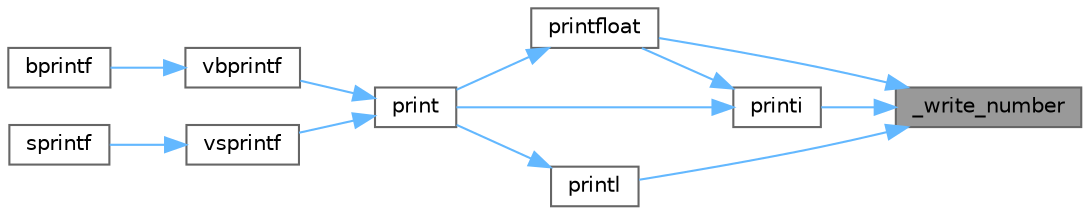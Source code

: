digraph "_write_number"
{
 // INTERACTIVE_SVG=YES
 // LATEX_PDF_SIZE
  bgcolor="transparent";
  edge [fontname=Helvetica,fontsize=10,labelfontname=Helvetica,labelfontsize=10];
  node [fontname=Helvetica,fontsize=10,shape=box,height=0.2,width=0.4];
  rankdir="RL";
  Node1 [id="Node000001",label="_write_number",height=0.2,width=0.4,color="gray40", fillcolor="grey60", style="filled", fontcolor="black",tooltip=" "];
  Node1 -> Node2 [id="edge1_Node000001_Node000002",dir="back",color="steelblue1",style="solid",tooltip=" "];
  Node2 [id="Node000002",label="printfloat",height=0.2,width=0.4,color="grey40", fillcolor="white", style="filled",URL="$printf_8c.html#a2c37f08c54b3dc54d13030c62cba67a7",tooltip=" "];
  Node2 -> Node3 [id="edge2_Node000002_Node000003",dir="back",color="steelblue1",style="solid",tooltip=" "];
  Node3 [id="Node000003",label="print",height=0.2,width=0.4,color="grey40", fillcolor="white", style="filled",URL="$printf_8c.html#a5b328a8f32f082a641944307c97f9a34",tooltip=" "];
  Node3 -> Node4 [id="edge3_Node000003_Node000004",dir="back",color="steelblue1",style="solid",tooltip=" "];
  Node4 [id="Node000004",label="vbprintf",height=0.2,width=0.4,color="grey40", fillcolor="white", style="filled",URL="$printf_8h.html#a65fa2c2b1fdeb49ee1d35b47be733d17",tooltip=" "];
  Node4 -> Node5 [id="edge4_Node000004_Node000005",dir="back",color="steelblue1",style="solid",tooltip=" "];
  Node5 [id="Node000005",label="bprintf",height=0.2,width=0.4,color="grey40", fillcolor="white", style="filled",URL="$printf_8h.html#a30e09ab10214b5e9b93f4c765f373649",tooltip=" "];
  Node3 -> Node6 [id="edge5_Node000003_Node000006",dir="back",color="steelblue1",style="solid",tooltip=" "];
  Node6 [id="Node000006",label="vsprintf",height=0.2,width=0.4,color="grey40", fillcolor="white", style="filled",URL="$printf_8h.html#a984687e0cb1dfa69b33161177d270337",tooltip=" "];
  Node6 -> Node7 [id="edge6_Node000006_Node000007",dir="back",color="steelblue1",style="solid",tooltip=" "];
  Node7 [id="Node000007",label="sprintf",height=0.2,width=0.4,color="grey40", fillcolor="white", style="filled",URL="$printf_8h.html#a014f72d1eb635d44f4547d6153c9afd1",tooltip=" "];
  Node1 -> Node8 [id="edge7_Node000001_Node000008",dir="back",color="steelblue1",style="solid",tooltip=" "];
  Node8 [id="Node000008",label="printi",height=0.2,width=0.4,color="grey40", fillcolor="white", style="filled",URL="$printf_8c.html#ad9c642f8af1fe47d03e648b146da3b8d",tooltip=" "];
  Node8 -> Node3 [id="edge8_Node000008_Node000003",dir="back",color="steelblue1",style="solid",tooltip=" "];
  Node8 -> Node2 [id="edge9_Node000008_Node000002",dir="back",color="steelblue1",style="solid",tooltip=" "];
  Node1 -> Node9 [id="edge10_Node000001_Node000009",dir="back",color="steelblue1",style="solid",tooltip=" "];
  Node9 [id="Node000009",label="printl",height=0.2,width=0.4,color="grey40", fillcolor="white", style="filled",URL="$printf_8c.html#a700fcb0af9d5d9311fe8a86380747db7",tooltip=" "];
  Node9 -> Node3 [id="edge11_Node000009_Node000003",dir="back",color="steelblue1",style="solid",tooltip=" "];
}
